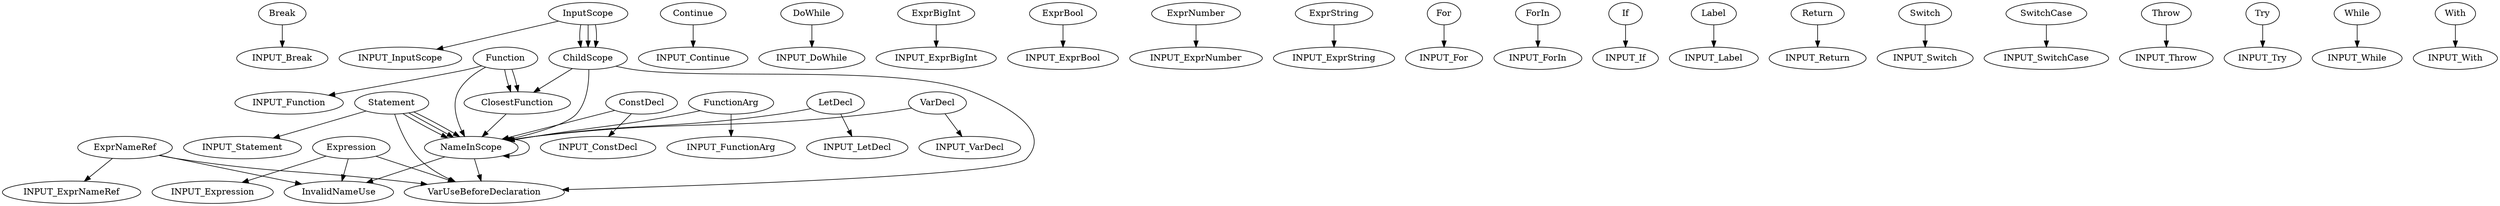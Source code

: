 digraph {
    0 [label=Break];
    1 [label=ChildScope];
    2 [label=ClosestFunction];
    3 [label=ConstDecl];
    4 [label=Continue];
    5 [label=DoWhile];
    6 [label=ExprBigInt];
    7 [label=ExprBool];
    8 [label=ExprNameRef];
    9 [label=ExprNumber];
    10 [label=ExprString];
    11 [label=Expression];
    12 [label=For];
    13 [label=ForIn];
    14 [label=Function];
    15 [label=FunctionArg];
    16 [label=INPUT_Break];
    17 [label=INPUT_ConstDecl];
    18 [label=INPUT_Continue];
    19 [label=INPUT_DoWhile];
    20 [label=INPUT_ExprBigInt];
    21 [label=INPUT_ExprBool];
    22 [label=INPUT_ExprNameRef];
    23 [label=INPUT_ExprNumber];
    24 [label=INPUT_ExprString];
    25 [label=INPUT_Expression];
    26 [label=INPUT_For];
    27 [label=INPUT_ForIn];
    28 [label=INPUT_Function];
    29 [label=INPUT_FunctionArg];
    30 [label=INPUT_If];
    31 [label=INPUT_InputScope];
    32 [label=INPUT_Label];
    33 [label=INPUT_LetDecl];
    34 [label=INPUT_Return];
    35 [label=INPUT_Statement];
    36 [label=INPUT_Switch];
    37 [label=INPUT_SwitchCase];
    38 [label=INPUT_Throw];
    39 [label=INPUT_Try];
    40 [label=INPUT_VarDecl];
    41 [label=INPUT_While];
    42 [label=INPUT_With];
    43 [label=If];
    44 [label=InputScope];
    45 [label=InvalidNameUse];
    46 [label=Label];
    47 [label=LetDecl];
    48 [label=NameInScope];
    49 [label=Return];
    50 [label=Statement];
    51 [label=Switch];
    52 [label=SwitchCase];
    53 [label=Throw];
    54 [label=Try];
    55 [label=VarDecl];
    56 [label=VarUseBeforeDeclaration];
    57 [label=While];
    58 [label=With];
    0 -> 16;
    1 -> 2;
    1 -> 48;
    1 -> 56;
    2 -> 48;
    3 -> 17;
    3 -> 48;
    4 -> 18;
    5 -> 19;
    6 -> 20;
    7 -> 21;
    8 -> 22;
    8 -> 45;
    8 -> 56;
    9 -> 23;
    10 -> 24;
    11 -> 25;
    11 -> 45;
    11 -> 56;
    12 -> 26;
    13 -> 27;
    14 -> 2;
    14 -> 2;
    14 -> 28;
    14 -> 48;
    15 -> 29;
    15 -> 48;
    43 -> 30;
    44 -> 1;
    44 -> 1;
    44 -> 1;
    44 -> 31;
    46 -> 32;
    47 -> 33;
    47 -> 48;
    48 -> 45;
    48 -> 48;
    48 -> 56;
    49 -> 34;
    50 -> 35;
    50 -> 48;
    50 -> 48;
    50 -> 48;
    50 -> 56;
    51 -> 36;
    52 -> 37;
    53 -> 38;
    54 -> 39;
    55 -> 40;
    55 -> 48;
    57 -> 41;
    58 -> 42;
}